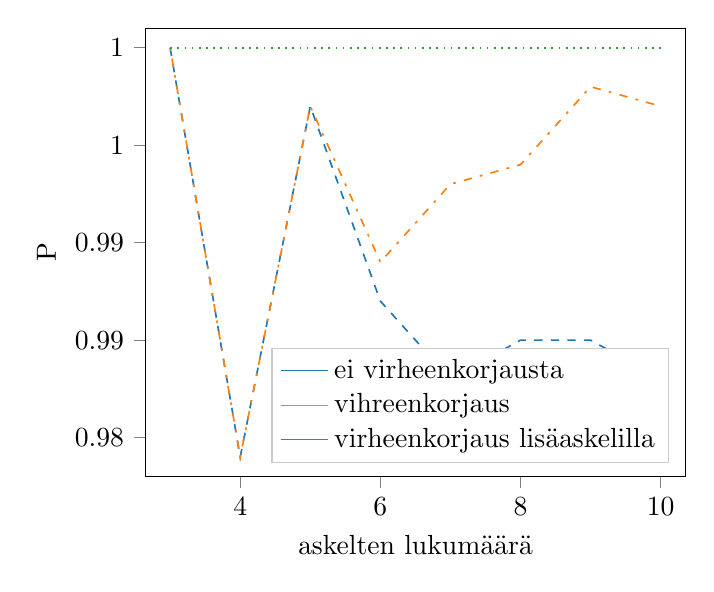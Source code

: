 % This file was created by matplotlib2tikz v0.6.14.
\begin{tikzpicture}

\definecolor{color1}{rgb}{1,0.498,0.055}
\definecolor{color0}{rgb}{0.122,0.467,0.706}
\definecolor{color2}{rgb}{0.173,0.627,0.173}

\begin{axis}[
xlabel={askelten lukumäärä},
ylabel={P},
xmin=2.65, xmax=10.35,
ymin=0.978, ymax=1.001,
tick align=outside,
tick pos=left,
x grid style={lightgray!92.026!black},
y grid style={lightgray!92.026!black},
legend style={at={(0.97,0.03)}, anchor=south east, draw=white!80.0!black},
legend cell align={left},
legend entries={{ei virheenkorjausta},{vihreenkorjaus},{virheenkorjaus lisäaskelilla}}
]
\addlegendimage{no markers, color0}
\addlegendimage{no markers, color1}
\addlegendimage{no markers, color2}
\addplot [semithick, color0, dashed]
table {%
1 nan
2 nan
3 1
4 0.979
5 0.997
6 0.987
7 0.983
8 0.985
9 0.985
10 0.983
};
\addplot [semithick, color1, dash pattern=on 1pt off 3pt on 3pt off 3pt]
table {%
1 nan
2 nan
3 1
4 0.979
5 0.997
6 0.989
7 0.993
8 0.994
9 0.998
10 0.997
};
\addplot [semithick, color2, dotted]
table {%
1 nan
2 nan
3 1
4 1
5 1
6 1
7 1
8 1
9 1
10 1
};
\end{axis}

\end{tikzpicture}